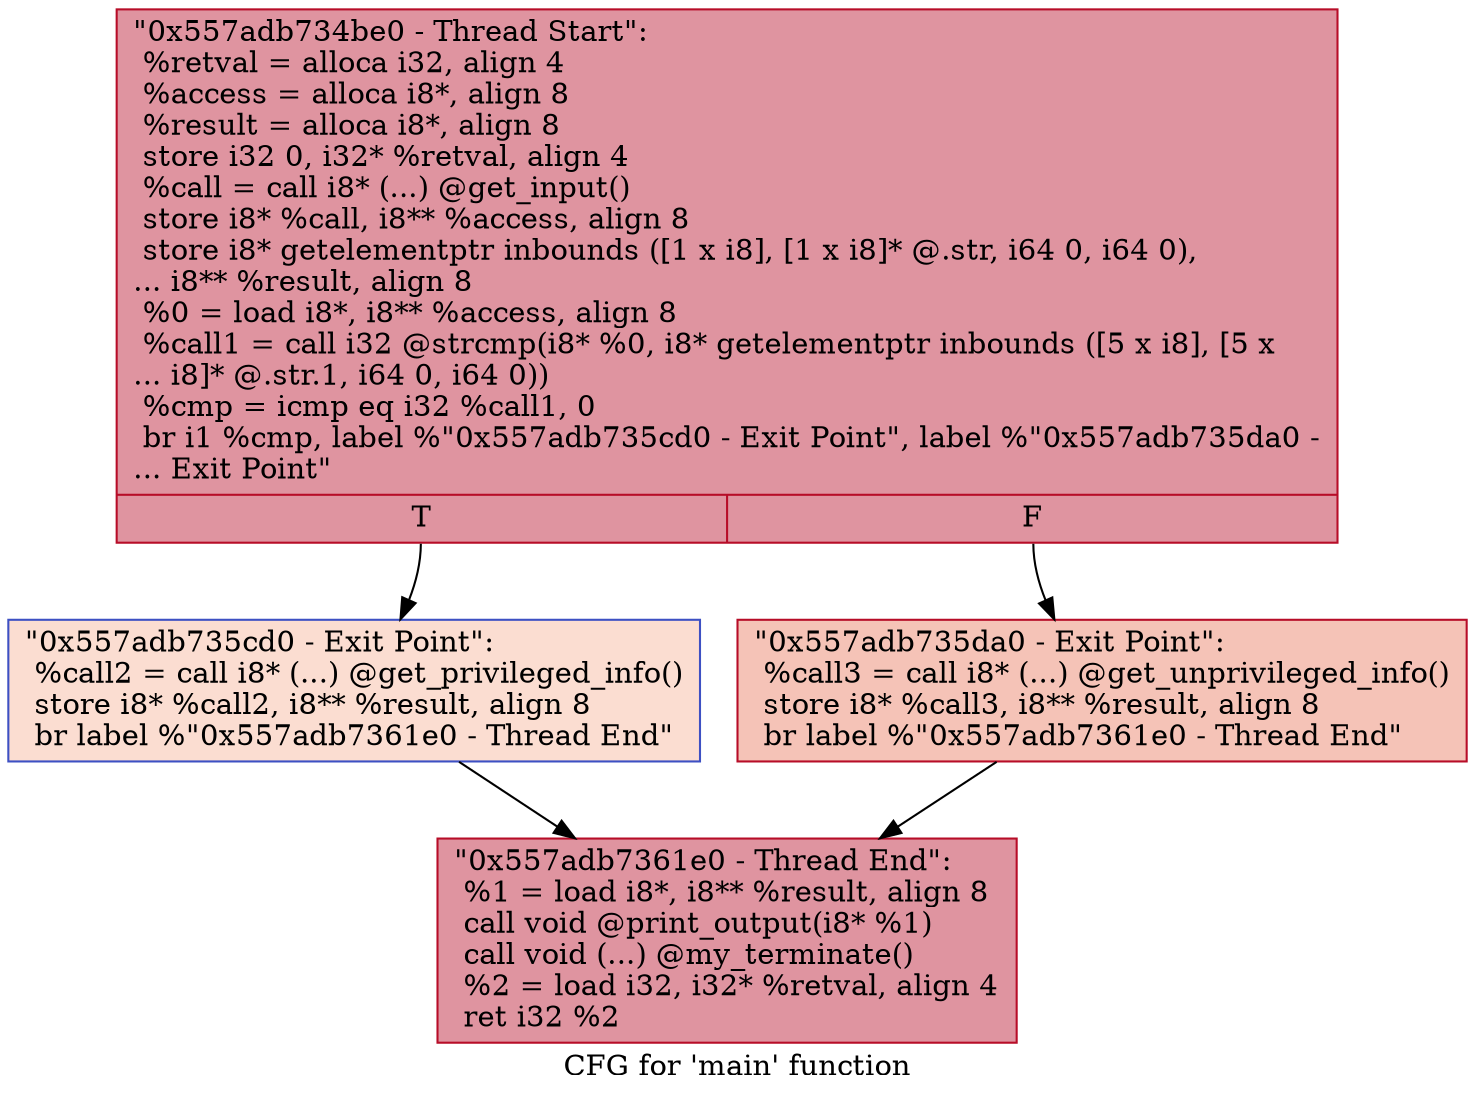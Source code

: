 digraph "CFG for 'main' function" {
	label="CFG for 'main' function";

	Node0x557adb734be0 [shape=record,color="#b70d28ff", style=filled, fillcolor="#b70d2870",label="{\"0x557adb734be0 - Thread Start\":\l  %retval = alloca i32, align 4\l  %access = alloca i8*, align 8\l  %result = alloca i8*, align 8\l  store i32 0, i32* %retval, align 4\l  %call = call i8* (...) @get_input()\l  store i8* %call, i8** %access, align 8\l  store i8* getelementptr inbounds ([1 x i8], [1 x i8]* @.str, i64 0, i64 0),\l... i8** %result, align 8\l  %0 = load i8*, i8** %access, align 8\l  %call1 = call i32 @strcmp(i8* %0, i8* getelementptr inbounds ([5 x i8], [5 x\l... i8]* @.str.1, i64 0, i64 0))\l  %cmp = icmp eq i32 %call1, 0\l  br i1 %cmp, label %\"0x557adb735cd0 - Exit Point\", label %\"0x557adb735da0 -\l... Exit Point\"\l|{<s0>T|<s1>F}}"];
	Node0x557adb734be0:s0 -> Node0x557adb735cd0;
	Node0x557adb734be0:s1 -> Node0x557adb735da0;
	Node0x557adb735cd0 [shape=record,color="#3d50c3ff", style=filled, fillcolor="#f7b39670",label="{\"0x557adb735cd0 - Exit Point\":                    \l  %call2 = call i8* (...) @get_privileged_info()\l  store i8* %call2, i8** %result, align 8\l  br label %\"0x557adb7361e0 - Thread End\"\l}"];
	Node0x557adb735cd0 -> Node0x557adb7361e0;
	Node0x557adb735da0 [shape=record,color="#b70d28ff", style=filled, fillcolor="#e8765c70",label="{\"0x557adb735da0 - Exit Point\":                    \l  %call3 = call i8* (...) @get_unprivileged_info()\l  store i8* %call3, i8** %result, align 8\l  br label %\"0x557adb7361e0 - Thread End\"\l}"];
	Node0x557adb735da0 -> Node0x557adb7361e0;
	Node0x557adb7361e0 [shape=record,color="#b70d28ff", style=filled, fillcolor="#b70d2870",label="{\"0x557adb7361e0 - Thread End\":                    \l  %1 = load i8*, i8** %result, align 8\l  call void @print_output(i8* %1)\l  call void (...) @my_terminate()\l  %2 = load i32, i32* %retval, align 4\l  ret i32 %2\l}"];
}
